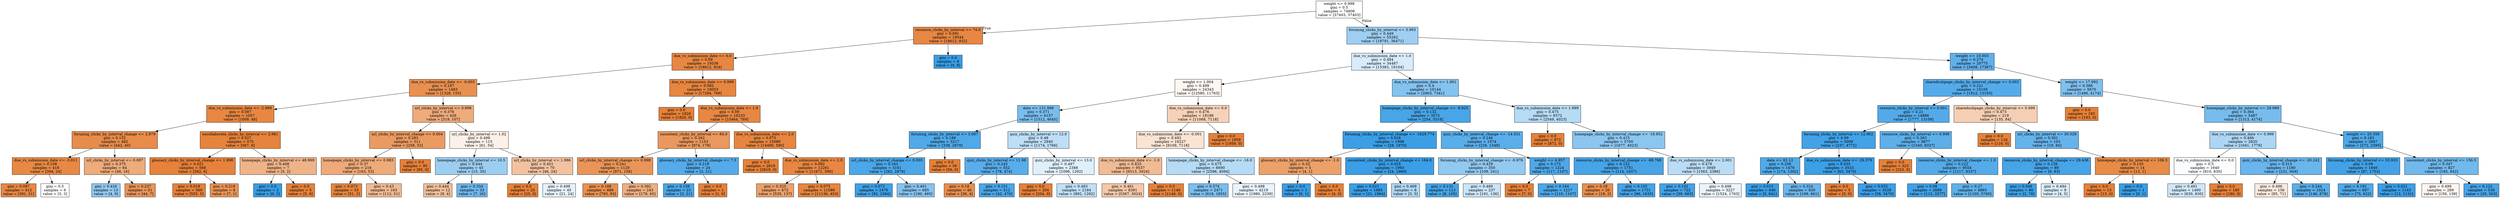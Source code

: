digraph Tree {
node [shape=box, style="filled", color="black"] ;
0 [label="weight <= 0.998\ngini = 0.5\nsamples = 74806\nvalue = [37403, 37403]", fillcolor="#e5813900"] ;
1 [label="resource_clicks_by_interval <= 74.0\ngini = 0.091\nsamples = 19544\nvalue = [18612, 932]", fillcolor="#e58139f2"] ;
0 -> 1 [labeldistance=2.5, labelangle=45, headlabel="True"] ;
2 [label="due_vs_submission_date <= 0.0\ngini = 0.09\nsamples = 19536\nvalue = [18612, 924]", fillcolor="#e58139f2"] ;
1 -> 2 ;
3 [label="due_vs_submission_date <= -0.003\ngini = 0.187\nsamples = 1483\nvalue = [1328, 155]", fillcolor="#e58139e1"] ;
2 -> 3 ;
4 [label="due_vs_submission_date <= -2.999\ngini = 0.087\nsamples = 1057\nvalue = [1009, 48]", fillcolor="#e58139f3"] ;
3 -> 4 ;
5 [label="forumng_clicks_by_interval_change <= 2.979\ngini = 0.152\nsamples = 482\nvalue = [442, 40]", fillcolor="#e58139e8"] ;
4 -> 5 ;
6 [label="due_vs_submission_date <= -3.011\ngini = 0.108\nsamples = 418\nvalue = [394, 24]", fillcolor="#e58139ef"] ;
5 -> 6 ;
7 [label="gini = 0.097\nsamples = 412\nvalue = [391, 21]", fillcolor="#e58139f1"] ;
6 -> 7 ;
8 [label="gini = 0.5\nsamples = 6\nvalue = [3, 3]", fillcolor="#e5813900"] ;
6 -> 8 ;
9 [label="url_clicks_by_interval <= 0.087\ngini = 0.375\nsamples = 64\nvalue = [48, 16]", fillcolor="#e58139aa"] ;
5 -> 9 ;
10 [label="gini = 0.426\nsamples = 13\nvalue = [4, 9]", fillcolor="#399de58e"] ;
9 -> 10 ;
11 [label="gini = 0.237\nsamples = 51\nvalue = [44, 7]", fillcolor="#e58139d6"] ;
9 -> 11 ;
12 [label="oucollaborate_clicks_by_interval <= 2.981\ngini = 0.027\nsamples = 575\nvalue = [567, 8]", fillcolor="#e58139fb"] ;
4 -> 12 ;
13 [label="glossary_clicks_by_interval_change <= 1.998\ngini = 0.021\nsamples = 568\nvalue = [562, 6]", fillcolor="#e58139fc"] ;
12 -> 13 ;
14 [label="gini = 0.018\nsamples = 560\nvalue = [555, 5]", fillcolor="#e58139fd"] ;
13 -> 14 ;
15 [label="gini = 0.219\nsamples = 8\nvalue = [7, 1]", fillcolor="#e58139db"] ;
13 -> 15 ;
16 [label="homepage_clicks_by_interval <= 48.969\ngini = 0.408\nsamples = 7\nvalue = [5, 2]", fillcolor="#e5813999"] ;
12 -> 16 ;
17 [label="gini = 0.0\nsamples = 2\nvalue = [0, 2]", fillcolor="#399de5ff"] ;
16 -> 17 ;
18 [label="gini = 0.0\nsamples = 5\nvalue = [5, 0]", fillcolor="#e58139ff"] ;
16 -> 18 ;
19 [label="url_clicks_by_interval <= 0.998\ngini = 0.376\nsamples = 426\nvalue = [319, 107]", fillcolor="#e58139a9"] ;
3 -> 19 ;
20 [label="url_clicks_by_interval_change <= 0.004\ngini = 0.283\nsamples = 311\nvalue = [258, 53]", fillcolor="#e58139cb"] ;
19 -> 20 ;
21 [label="homepage_clicks_by_interval <= 0.983\ngini = 0.37\nsamples = 216\nvalue = [163, 53]", fillcolor="#e58139ac"] ;
20 -> 21 ;
22 [label="gini = 0.073\nsamples = 53\nvalue = [51, 2]", fillcolor="#e58139f5"] ;
21 -> 22 ;
23 [label="gini = 0.43\nsamples = 163\nvalue = [112, 51]", fillcolor="#e581398b"] ;
21 -> 23 ;
24 [label="gini = 0.0\nsamples = 95\nvalue = [95, 0]", fillcolor="#e58139ff"] ;
20 -> 24 ;
25 [label="url_clicks_by_interval <= 1.02\ngini = 0.498\nsamples = 115\nvalue = [61, 54]", fillcolor="#e581391d"] ;
19 -> 25 ;
26 [label="homepage_clicks_by_interval <= 10.5\ngini = 0.444\nsamples = 45\nvalue = [15, 30]", fillcolor="#399de57f"] ;
25 -> 26 ;
27 [label="gini = 0.444\nsamples = 12\nvalue = [8, 4]", fillcolor="#e581397f"] ;
26 -> 27 ;
28 [label="gini = 0.334\nsamples = 33\nvalue = [7, 26]", fillcolor="#399de5ba"] ;
26 -> 28 ;
29 [label="url_clicks_by_interval <= 1.986\ngini = 0.451\nsamples = 70\nvalue = [46, 24]", fillcolor="#e581397a"] ;
25 -> 29 ;
30 [label="gini = 0.0\nsamples = 25\nvalue = [25, 0]", fillcolor="#e58139ff"] ;
29 -> 30 ;
31 [label="gini = 0.498\nsamples = 45\nvalue = [21, 24]", fillcolor="#399de520"] ;
29 -> 31 ;
32 [label="due_vs_submission_date <= 0.999\ngini = 0.082\nsamples = 18053\nvalue = [17284, 769]", fillcolor="#e58139f4"] ;
2 -> 32 ;
33 [label="gini = 0.0\nsamples = 1820\nvalue = [1820, 0]", fillcolor="#e58139ff"] ;
32 -> 33 ;
34 [label="due_vs_submission_date <= 1.0\ngini = 0.09\nsamples = 16233\nvalue = [15464, 769]", fillcolor="#e58139f2"] ;
32 -> 34 ;
35 [label="oucontent_clicks_by_interval <= 84.0\ngini = 0.262\nsamples = 1153\nvalue = [974, 179]", fillcolor="#e58139d0"] ;
34 -> 35 ;
36 [label="url_clicks_by_interval_change <= 0.998\ngini = 0.241\nsamples = 1129\nvalue = [971, 158]", fillcolor="#e58139d6"] ;
35 -> 36 ;
37 [label="gini = 0.188\nsamples = 886\nvalue = [793, 93]", fillcolor="#e58139e1"] ;
36 -> 37 ;
38 [label="gini = 0.392\nsamples = 243\nvalue = [178, 65]", fillcolor="#e58139a2"] ;
36 -> 38 ;
39 [label="glossary_clicks_by_interval_change <= 7.5\ngini = 0.219\nsamples = 24\nvalue = [3, 21]", fillcolor="#399de5db"] ;
35 -> 39 ;
40 [label="gini = 0.159\nsamples = 23\nvalue = [2, 21]", fillcolor="#399de5e7"] ;
39 -> 40 ;
41 [label="gini = 0.0\nsamples = 1\nvalue = [1, 0]", fillcolor="#e58139ff"] ;
39 -> 41 ;
42 [label="due_vs_submission_date <= 2.0\ngini = 0.075\nsamples = 15080\nvalue = [14490, 590]", fillcolor="#e58139f5"] ;
34 -> 42 ;
43 [label="gini = 0.0\nsamples = 2819\nvalue = [2819, 0]", fillcolor="#e58139ff"] ;
42 -> 43 ;
44 [label="due_vs_submission_date <= 2.0\ngini = 0.092\nsamples = 12261\nvalue = [11671, 590]", fillcolor="#e58139f2"] ;
42 -> 44 ;
45 [label="gini = 0.325\nsamples = 672\nvalue = [535, 137]", fillcolor="#e58139be"] ;
44 -> 45 ;
46 [label="gini = 0.075\nsamples = 11589\nvalue = [11136, 453]", fillcolor="#e58139f5"] ;
44 -> 46 ;
47 [label="gini = 0.0\nsamples = 8\nvalue = [0, 8]", fillcolor="#399de5ff"] ;
1 -> 47 ;
48 [label="forumng_clicks_by_interval <= 3.993\ngini = 0.449\nsamples = 55262\nvalue = [18791, 36471]", fillcolor="#399de57c"] ;
0 -> 48 [labeldistance=2.5, labelangle=-45, headlabel="False"] ;
49 [label="due_vs_submission_date <= 1.0\ngini = 0.494\nsamples = 34487\nvalue = [15383, 19104]", fillcolor="#399de532"] ;
48 -> 49 ;
50 [label="weight <= 1.004\ngini = 0.499\nsamples = 24343\nvalue = [12580, 11763]", fillcolor="#e5813911"] ;
49 -> 50 ;
51 [label="date <= 131.988\ngini = 0.371\nsamples = 6157\nvalue = [1512, 4645]", fillcolor="#399de5ac"] ;
50 -> 51 ;
52 [label="forumng_clicks_by_interval <= 3.007\ngini = 0.188\nsamples = 3217\nvalue = [338, 2879]", fillcolor="#399de5e1"] ;
51 -> 52 ;
53 [label="url_clicks_by_interval_change <= 0.005\ngini = 0.163\nsamples = 3161\nvalue = [282, 2879]", fillcolor="#399de5e6"] ;
52 -> 53 ;
54 [label="gini = 0.072\nsamples = 2476\nvalue = [92, 2384]", fillcolor="#399de5f5"] ;
53 -> 54 ;
55 [label="gini = 0.401\nsamples = 685\nvalue = [190, 495]", fillcolor="#399de59d"] ;
53 -> 55 ;
56 [label="gini = 0.0\nsamples = 56\nvalue = [56, 0]", fillcolor="#e58139ff"] ;
52 -> 56 ;
57 [label="quiz_clicks_by_interval <= 12.0\ngini = 0.48\nsamples = 2940\nvalue = [1174, 1766]", fillcolor="#399de555"] ;
51 -> 57 ;
58 [label="quiz_clicks_by_interval <= 11.98\ngini = 0.243\nsamples = 552\nvalue = [78, 474]", fillcolor="#399de5d5"] ;
57 -> 58 ;
59 [label="gini = 0.18\nsamples = 40\nvalue = [36, 4]", fillcolor="#e58139e3"] ;
58 -> 59 ;
60 [label="gini = 0.151\nsamples = 512\nvalue = [42, 470]", fillcolor="#399de5e8"] ;
58 -> 60 ;
61 [label="quiz_clicks_by_interval <= 13.0\ngini = 0.497\nsamples = 2388\nvalue = [1096, 1292]", fillcolor="#399de527"] ;
57 -> 61 ;
62 [label="gini = 0.0\nsamples = 204\nvalue = [204, 0]", fillcolor="#e58139ff"] ;
61 -> 62 ;
63 [label="gini = 0.483\nsamples = 2184\nvalue = [892, 1292]", fillcolor="#399de54f"] ;
61 -> 63 ;
64 [label="due_vs_submission_date <= 0.0\ngini = 0.476\nsamples = 18186\nvalue = [11068, 7118]", fillcolor="#e581395b"] ;
50 -> 64 ;
65 [label="due_vs_submission_date <= -0.001\ngini = 0.492\nsamples = 16227\nvalue = [9109, 7118]", fillcolor="#e5813938"] ;
64 -> 65 ;
66 [label="due_vs_submission_date <= -1.0\ngini = 0.433\nsamples = 9537\nvalue = [6513, 3024]", fillcolor="#e5813989"] ;
65 -> 66 ;
67 [label="gini = 0.461\nsamples = 8391\nvalue = [5367, 3024]", fillcolor="#e581396f"] ;
66 -> 67 ;
68 [label="gini = 0.0\nsamples = 1146\nvalue = [1146, 0]", fillcolor="#e58139ff"] ;
66 -> 68 ;
69 [label="homepage_clicks_by_interval_change <= -16.0\ngini = 0.475\nsamples = 6690\nvalue = [2596, 4094]", fillcolor="#399de55d"] ;
65 -> 69 ;
70 [label="gini = 0.374\nsamples = 2471\nvalue = [616, 1855]", fillcolor="#399de5aa"] ;
69 -> 70 ;
71 [label="gini = 0.498\nsamples = 4219\nvalue = [1980, 2239]", fillcolor="#399de51d"] ;
69 -> 71 ;
72 [label="gini = 0.0\nsamples = 1959\nvalue = [1959, 0]", fillcolor="#e58139ff"] ;
64 -> 72 ;
73 [label="due_vs_submission_date <= 1.001\ngini = 0.4\nsamples = 10144\nvalue = [2803, 7341]", fillcolor="#399de59e"] ;
49 -> 73 ;
74 [label="homepage_clicks_by_interval_change <= -9.925\ngini = 0.132\nsamples = 3572\nvalue = [254, 3318]", fillcolor="#399de5eb"] ;
73 -> 74 ;
75 [label="forumng_clicks_by_interval_change <= -1629.774\ngini = 0.028\nsamples = 1998\nvalue = [28, 1970]", fillcolor="#399de5fb"] ;
74 -> 75 ;
76 [label="glossary_clicks_by_interval_change <= -1.0\ngini = 0.32\nsamples = 5\nvalue = [4, 1]", fillcolor="#e58139bf"] ;
75 -> 76 ;
77 [label="gini = 0.0\nsamples = 1\nvalue = [0, 1]", fillcolor="#399de5ff"] ;
76 -> 77 ;
78 [label="gini = 0.0\nsamples = 4\nvalue = [4, 0]", fillcolor="#e58139ff"] ;
76 -> 78 ;
79 [label="oucontent_clicks_by_interval_change <= 164.0\ngini = 0.024\nsamples = 1993\nvalue = [24, 1969]", fillcolor="#399de5fc"] ;
75 -> 79 ;
80 [label="gini = 0.021\nsamples = 1985\nvalue = [21, 1964]", fillcolor="#399de5fc"] ;
79 -> 80 ;
81 [label="gini = 0.469\nsamples = 8\nvalue = [3, 5]", fillcolor="#399de566"] ;
79 -> 81 ;
82 [label="quiz_clicks_by_interval_change <= -14.031\ngini = 0.246\nsamples = 1574\nvalue = [226, 1348]", fillcolor="#399de5d4"] ;
74 -> 82 ;
83 [label="forumng_clicks_by_interval_change <= -0.976\ngini = 0.429\nsamples = 350\nvalue = [109, 241]", fillcolor="#399de58c"] ;
82 -> 83 ;
84 [label="gini = 0.132\nsamples = 113\nvalue = [8, 105]", fillcolor="#399de5ec"] ;
83 -> 84 ;
85 [label="gini = 0.489\nsamples = 237\nvalue = [101, 136]", fillcolor="#399de542"] ;
83 -> 85 ;
86 [label="weight <= 4.957\ngini = 0.173\nsamples = 1224\nvalue = [117, 1107]", fillcolor="#399de5e4"] ;
82 -> 86 ;
87 [label="gini = 0.0\nsamples = 7\nvalue = [7, 0]", fillcolor="#e58139ff"] ;
86 -> 87 ;
88 [label="gini = 0.164\nsamples = 1217\nvalue = [110, 1107]", fillcolor="#399de5e6"] ;
86 -> 88 ;
89 [label="due_vs_submission_date <= 1.999\ngini = 0.475\nsamples = 6572\nvalue = [2549, 4023]", fillcolor="#399de55d"] ;
73 -> 89 ;
90 [label="gini = 0.0\nsamples = 872\nvalue = [872, 0]", fillcolor="#e58139ff"] ;
89 -> 90 ;
91 [label="homepage_clicks_by_interval_change <= -18.952\ngini = 0.415\nsamples = 5700\nvalue = [1677, 4023]", fillcolor="#399de595"] ;
89 -> 91 ;
92 [label="resource_clicks_by_interval_change <= -68.768\ngini = 0.122\nsamples = 1751\nvalue = [114, 1637]", fillcolor="#399de5ed"] ;
91 -> 92 ;
93 [label="gini = 0.18\nsamples = 20\nvalue = [18, 2]", fillcolor="#e58139e3"] ;
92 -> 93 ;
94 [label="gini = 0.105\nsamples = 1731\nvalue = [96, 1635]", fillcolor="#399de5f0"] ;
92 -> 94 ;
95 [label="due_vs_submission_date <= 2.001\ngini = 0.478\nsamples = 3949\nvalue = [1563, 2386]", fillcolor="#399de558"] ;
91 -> 95 ;
96 [label="gini = 0.102\nsamples = 722\nvalue = [39, 683]", fillcolor="#399de5f0"] ;
95 -> 96 ;
97 [label="gini = 0.498\nsamples = 3227\nvalue = [1524, 1703]", fillcolor="#399de51b"] ;
95 -> 97 ;
98 [label="weight <= 10.003\ngini = 0.274\nsamples = 20775\nvalue = [3408, 17367]", fillcolor="#399de5cd"] ;
48 -> 98 ;
99 [label="sharedsubpage_clicks_by_interval_change <= 0.002\ngini = 0.221\nsamples = 15105\nvalue = [1912, 13193]", fillcolor="#399de5da"] ;
98 -> 99 ;
100 [label="resource_clicks_by_interval <= 0.001\ngini = 0.21\nsamples = 14886\nvalue = [1777, 13109]", fillcolor="#399de5dc"] ;
99 -> 100 ;
101 [label="forumng_clicks_by_interval <= 12.962\ngini = 0.09\nsamples = 5009\nvalue = [237, 4772]", fillcolor="#399de5f2"] ;
100 -> 101 ;
102 [label="date <= 82.12\ngini = 0.208\nsamples = 1476\nvalue = [174, 1302]", fillcolor="#399de5dd"] ;
101 -> 102 ;
103 [label="gini = 0.015\nsamples = 646\nvalue = [5, 641]", fillcolor="#399de5fd"] ;
102 -> 103 ;
104 [label="gini = 0.324\nsamples = 830\nvalue = [169, 661]", fillcolor="#399de5be"] ;
102 -> 104 ;
105 [label="due_vs_submission_date <= -29.379\ngini = 0.035\nsamples = 3533\nvalue = [63, 3470]", fillcolor="#399de5fa"] ;
101 -> 105 ;
106 [label="gini = 0.0\nsamples = 5\nvalue = [5, 0]", fillcolor="#e58139ff"] ;
105 -> 106 ;
107 [label="gini = 0.032\nsamples = 3528\nvalue = [58, 3470]", fillcolor="#399de5fb"] ;
105 -> 107 ;
108 [label="resource_clicks_by_interval <= 0.998\ngini = 0.263\nsamples = 9877\nvalue = [1540, 8337]", fillcolor="#399de5d0"] ;
100 -> 108 ;
109 [label="gini = 0.0\nsamples = 323\nvalue = [323, 0]", fillcolor="#e58139ff"] ;
108 -> 109 ;
110 [label="resource_clicks_by_interval_change <= 1.0\ngini = 0.222\nsamples = 9554\nvalue = [1217, 8337]", fillcolor="#399de5da"] ;
108 -> 110 ;
111 [label="gini = 0.08\nsamples = 2689\nvalue = [112, 2577]", fillcolor="#399de5f4"] ;
110 -> 111 ;
112 [label="gini = 0.27\nsamples = 6865\nvalue = [1105, 5760]", fillcolor="#399de5ce"] ;
110 -> 112 ;
113 [label="sharedsubpage_clicks_by_interval <= 0.999\ngini = 0.473\nsamples = 219\nvalue = [135, 84]", fillcolor="#e5813960"] ;
99 -> 113 ;
114 [label="gini = 0.0\nsamples = 116\nvalue = [116, 0]", fillcolor="#e58139ff"] ;
113 -> 114 ;
115 [label="url_clicks_by_interval <= 30.029\ngini = 0.301\nsamples = 103\nvalue = [19, 84]", fillcolor="#399de5c5"] ;
113 -> 115 ;
116 [label="resource_clicks_by_interval_change <= 29.436\ngini = 0.126\nsamples = 89\nvalue = [6, 83]", fillcolor="#399de5ed"] ;
115 -> 116 ;
117 [label="gini = 0.049\nsamples = 80\nvalue = [2, 78]", fillcolor="#399de5f8"] ;
116 -> 117 ;
118 [label="gini = 0.494\nsamples = 9\nvalue = [4, 5]", fillcolor="#399de533"] ;
116 -> 118 ;
119 [label="homepage_clicks_by_interval <= 106.5\ngini = 0.133\nsamples = 14\nvalue = [13, 1]", fillcolor="#e58139eb"] ;
115 -> 119 ;
120 [label="gini = 0.0\nsamples = 13\nvalue = [13, 0]", fillcolor="#e58139ff"] ;
119 -> 120 ;
121 [label="gini = 0.0\nsamples = 1\nvalue = [0, 1]", fillcolor="#399de5ff"] ;
119 -> 121 ;
122 [label="weight <= 17.992\ngini = 0.388\nsamples = 5670\nvalue = [1496, 4174]", fillcolor="#399de5a4"] ;
98 -> 122 ;
123 [label="gini = 0.0\nsamples = 183\nvalue = [183, 0]", fillcolor="#e58139ff"] ;
122 -> 123 ;
124 [label="homepage_clicks_by_interval <= 29.989\ngini = 0.364\nsamples = 5487\nvalue = [1313, 4174]", fillcolor="#399de5af"] ;
122 -> 124 ;
125 [label="due_vs_submission_date <= 0.999\ngini = 0.466\nsamples = 2820\nvalue = [1041, 1779]", fillcolor="#399de56a"] ;
124 -> 125 ;
126 [label="due_vs_submission_date <= 0.0\ngini = 0.5\nsamples = 1640\nvalue = [810, 830]", fillcolor="#399de506"] ;
125 -> 126 ;
127 [label="gini = 0.491\nsamples = 1460\nvalue = [630, 830]", fillcolor="#399de53d"] ;
126 -> 127 ;
128 [label="gini = 0.0\nsamples = 180\nvalue = [180, 0]", fillcolor="#e58139ff"] ;
126 -> 128 ;
129 [label="quiz_clicks_by_interval_change <= -20.242\ngini = 0.315\nsamples = 1180\nvalue = [231, 949]", fillcolor="#399de5c1"] ;
125 -> 129 ;
130 [label="gini = 0.496\nsamples = 156\nvalue = [85, 71]", fillcolor="#e581392a"] ;
129 -> 130 ;
131 [label="gini = 0.244\nsamples = 1024\nvalue = [146, 878]", fillcolor="#399de5d5"] ;
129 -> 131 ;
132 [label="weight <= 20.356\ngini = 0.183\nsamples = 2667\nvalue = [272, 2395]", fillcolor="#399de5e2"] ;
124 -> 132 ;
133 [label="forumng_clicks_by_interval <= 53.933\ngini = 0.09\nsamples = 1840\nvalue = [87, 1753]", fillcolor="#399de5f2"] ;
132 -> 133 ;
134 [label="gini = 0.192\nsamples = 697\nvalue = [75, 622]", fillcolor="#399de5e0"] ;
133 -> 134 ;
135 [label="gini = 0.021\nsamples = 1143\nvalue = [12, 1131]", fillcolor="#399de5fc"] ;
133 -> 135 ;
136 [label="oucontent_clicks_by_interval <= 156.5\ngini = 0.347\nsamples = 827\nvalue = [185, 642]", fillcolor="#399de5b6"] ;
132 -> 136 ;
137 [label="gini = 0.499\nsamples = 289\nvalue = [150, 139]", fillcolor="#e5813913"] ;
136 -> 137 ;
138 [label="gini = 0.122\nsamples = 538\nvalue = [35, 503]", fillcolor="#399de5ed"] ;
136 -> 138 ;
}